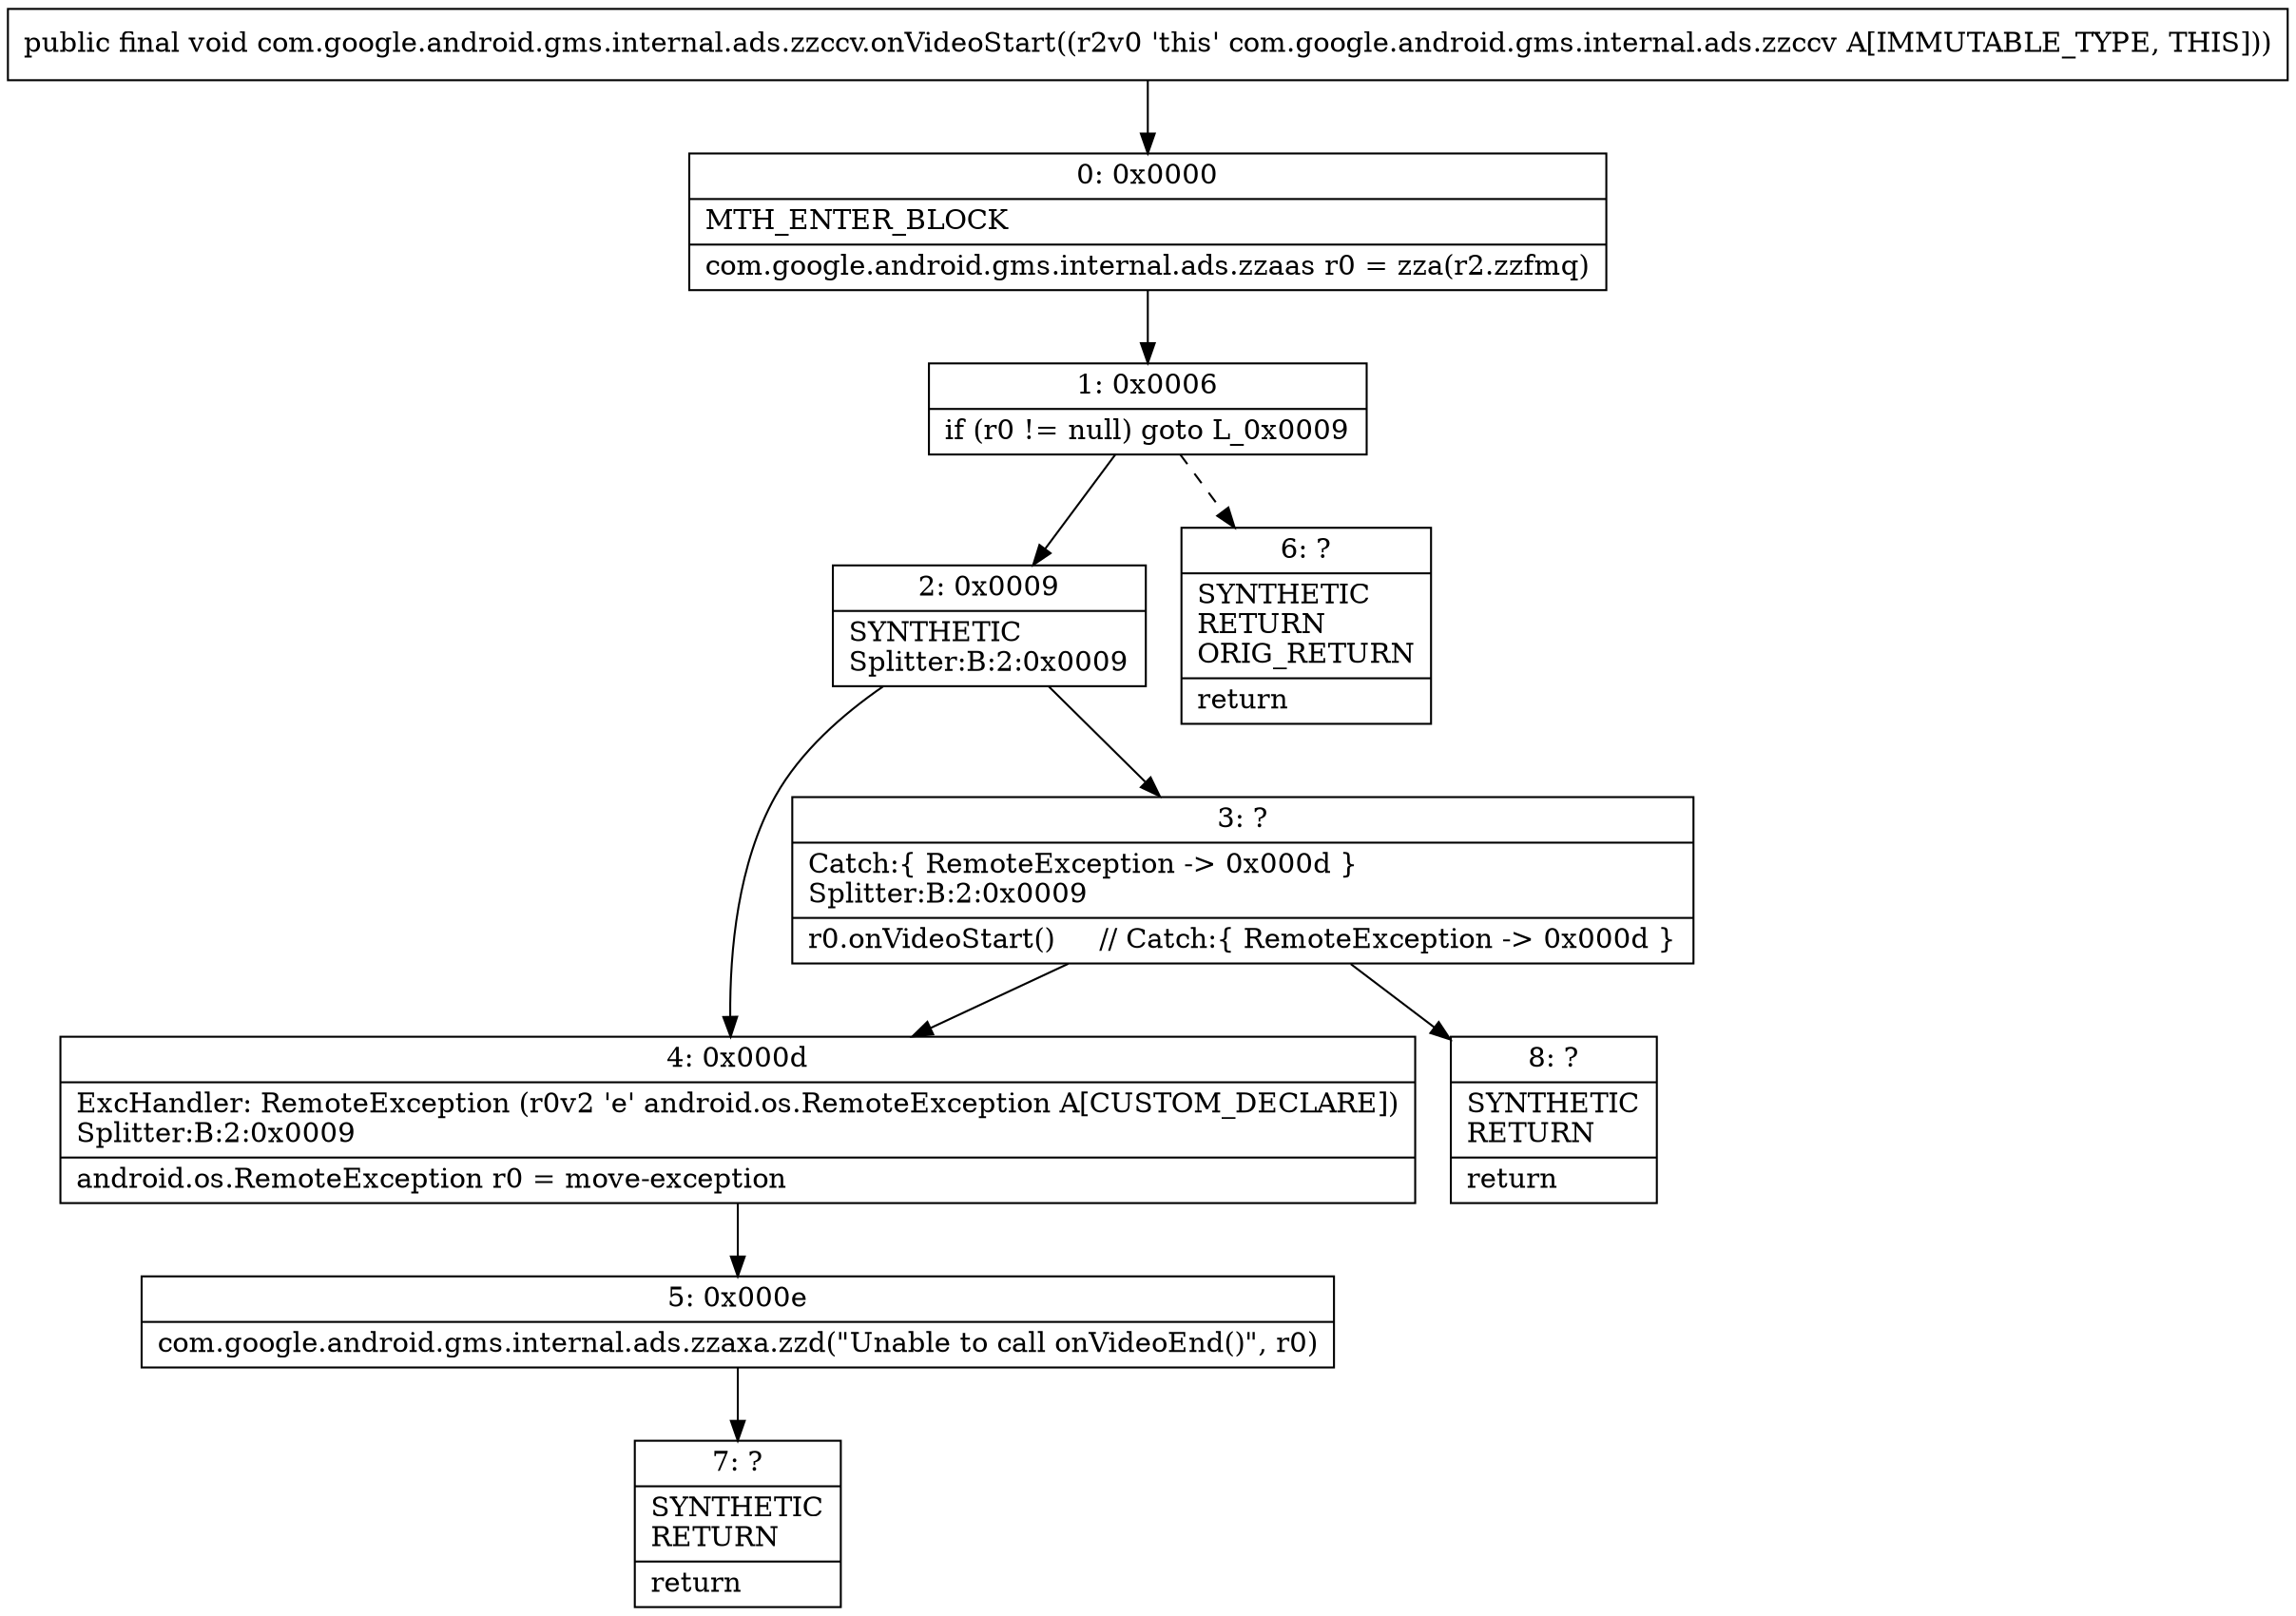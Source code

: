 digraph "CFG forcom.google.android.gms.internal.ads.zzccv.onVideoStart()V" {
Node_0 [shape=record,label="{0\:\ 0x0000|MTH_ENTER_BLOCK\l|com.google.android.gms.internal.ads.zzaas r0 = zza(r2.zzfmq)\l}"];
Node_1 [shape=record,label="{1\:\ 0x0006|if (r0 != null) goto L_0x0009\l}"];
Node_2 [shape=record,label="{2\:\ 0x0009|SYNTHETIC\lSplitter:B:2:0x0009\l}"];
Node_3 [shape=record,label="{3\:\ ?|Catch:\{ RemoteException \-\> 0x000d \}\lSplitter:B:2:0x0009\l|r0.onVideoStart()     \/\/ Catch:\{ RemoteException \-\> 0x000d \}\l}"];
Node_4 [shape=record,label="{4\:\ 0x000d|ExcHandler: RemoteException (r0v2 'e' android.os.RemoteException A[CUSTOM_DECLARE])\lSplitter:B:2:0x0009\l|android.os.RemoteException r0 = move\-exception\l}"];
Node_5 [shape=record,label="{5\:\ 0x000e|com.google.android.gms.internal.ads.zzaxa.zzd(\"Unable to call onVideoEnd()\", r0)\l}"];
Node_6 [shape=record,label="{6\:\ ?|SYNTHETIC\lRETURN\lORIG_RETURN\l|return\l}"];
Node_7 [shape=record,label="{7\:\ ?|SYNTHETIC\lRETURN\l|return\l}"];
Node_8 [shape=record,label="{8\:\ ?|SYNTHETIC\lRETURN\l|return\l}"];
MethodNode[shape=record,label="{public final void com.google.android.gms.internal.ads.zzccv.onVideoStart((r2v0 'this' com.google.android.gms.internal.ads.zzccv A[IMMUTABLE_TYPE, THIS])) }"];
MethodNode -> Node_0;
Node_0 -> Node_1;
Node_1 -> Node_2;
Node_1 -> Node_6[style=dashed];
Node_2 -> Node_3;
Node_2 -> Node_4;
Node_3 -> Node_4;
Node_3 -> Node_8;
Node_4 -> Node_5;
Node_5 -> Node_7;
}

